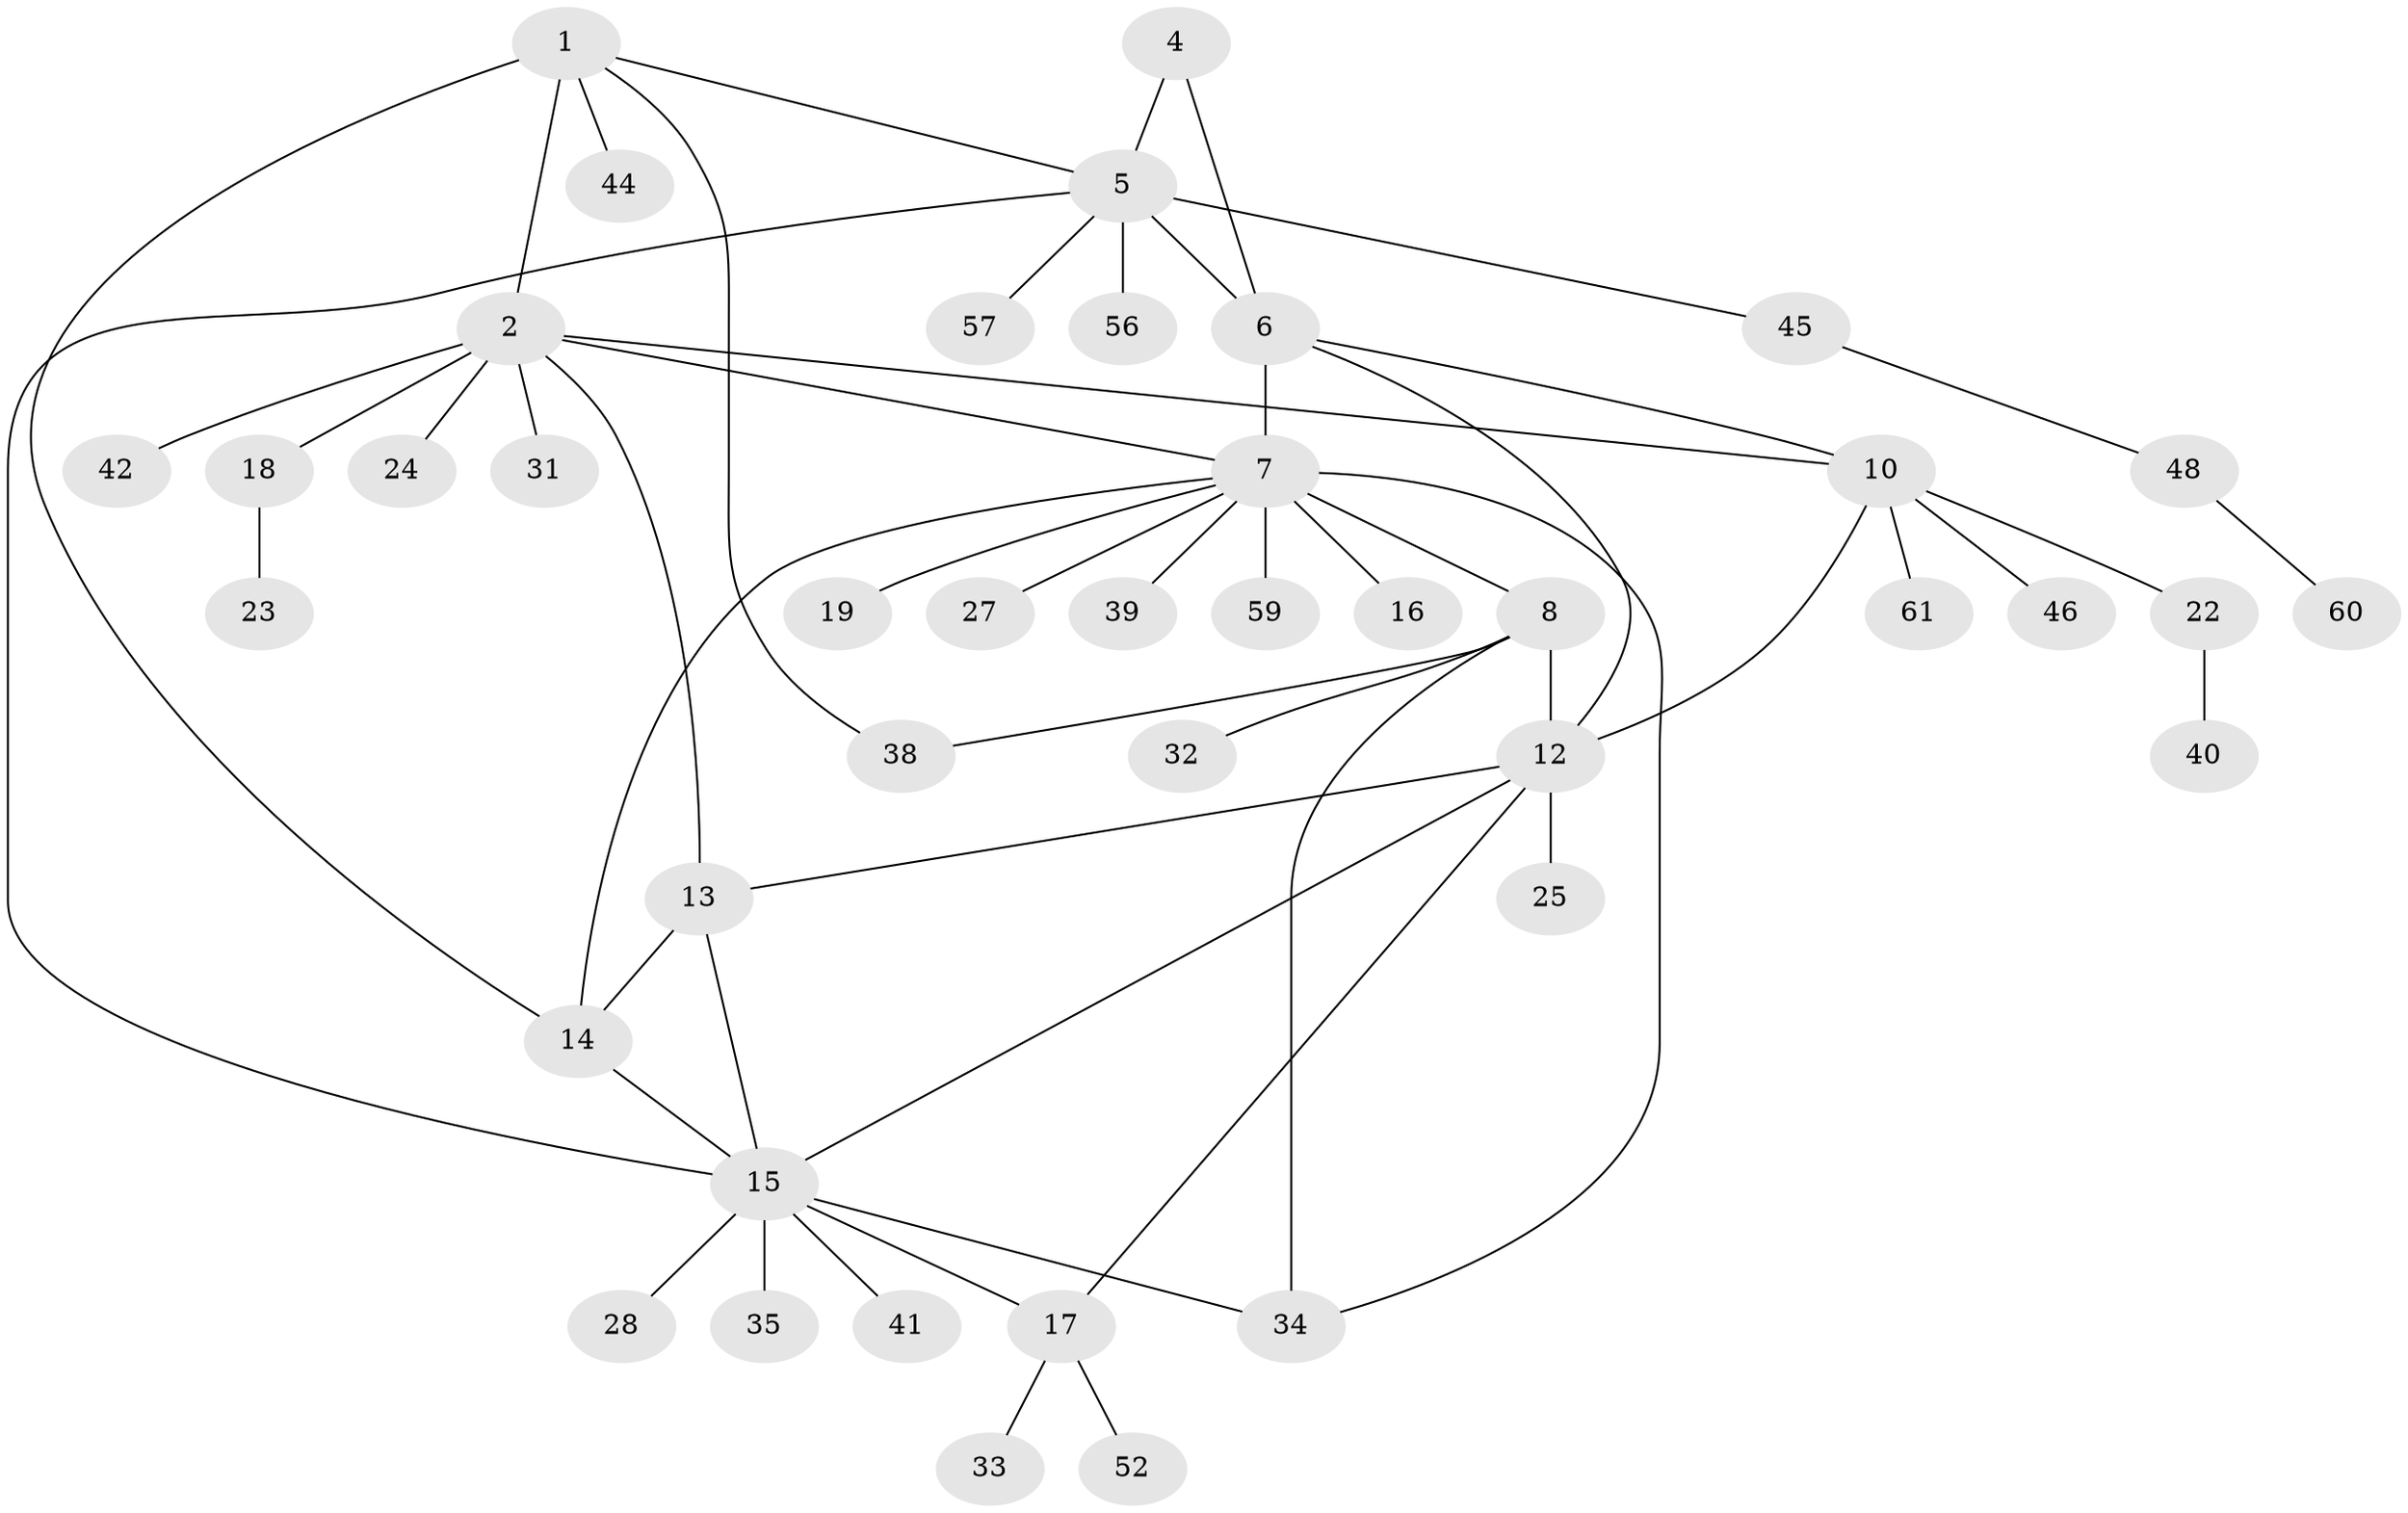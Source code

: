 // Generated by graph-tools (version 1.1) at 2025/24/03/03/25 07:24:17]
// undirected, 42 vertices, 56 edges
graph export_dot {
graph [start="1"]
  node [color=gray90,style=filled];
  1 [super="+26"];
  2 [super="+3"];
  4;
  5 [super="+54"];
  6 [super="+11"];
  7 [super="+9"];
  8 [super="+29"];
  10 [super="+50"];
  12 [super="+53"];
  13 [super="+37"];
  14 [super="+55"];
  15 [super="+21"];
  16;
  17 [super="+20"];
  18 [super="+36"];
  19;
  22;
  23 [super="+30"];
  24;
  25;
  27;
  28;
  31;
  32 [super="+43"];
  33;
  34 [super="+51"];
  35 [super="+58"];
  38;
  39;
  40 [super="+47"];
  41;
  42;
  44;
  45;
  46;
  48 [super="+49"];
  52;
  56;
  57;
  59;
  60;
  61;
  1 -- 2 [weight=2];
  1 -- 5;
  1 -- 14;
  1 -- 38;
  1 -- 44;
  2 -- 31;
  2 -- 42;
  2 -- 18;
  2 -- 24;
  2 -- 10;
  2 -- 7;
  2 -- 13;
  4 -- 5;
  4 -- 6;
  5 -- 6;
  5 -- 15;
  5 -- 45;
  5 -- 56;
  5 -- 57;
  6 -- 7 [weight=2];
  6 -- 10;
  6 -- 12;
  7 -- 8 [weight=2];
  7 -- 27;
  7 -- 39;
  7 -- 59;
  7 -- 34;
  7 -- 14;
  7 -- 16;
  7 -- 19;
  8 -- 38;
  8 -- 32;
  8 -- 12;
  8 -- 34;
  10 -- 12;
  10 -- 22;
  10 -- 46;
  10 -- 61;
  12 -- 13;
  12 -- 17;
  12 -- 25;
  12 -- 15;
  13 -- 14;
  13 -- 15;
  14 -- 15;
  15 -- 17;
  15 -- 28;
  15 -- 34;
  15 -- 35;
  15 -- 41;
  17 -- 33;
  17 -- 52;
  18 -- 23;
  22 -- 40;
  45 -- 48;
  48 -- 60;
}
